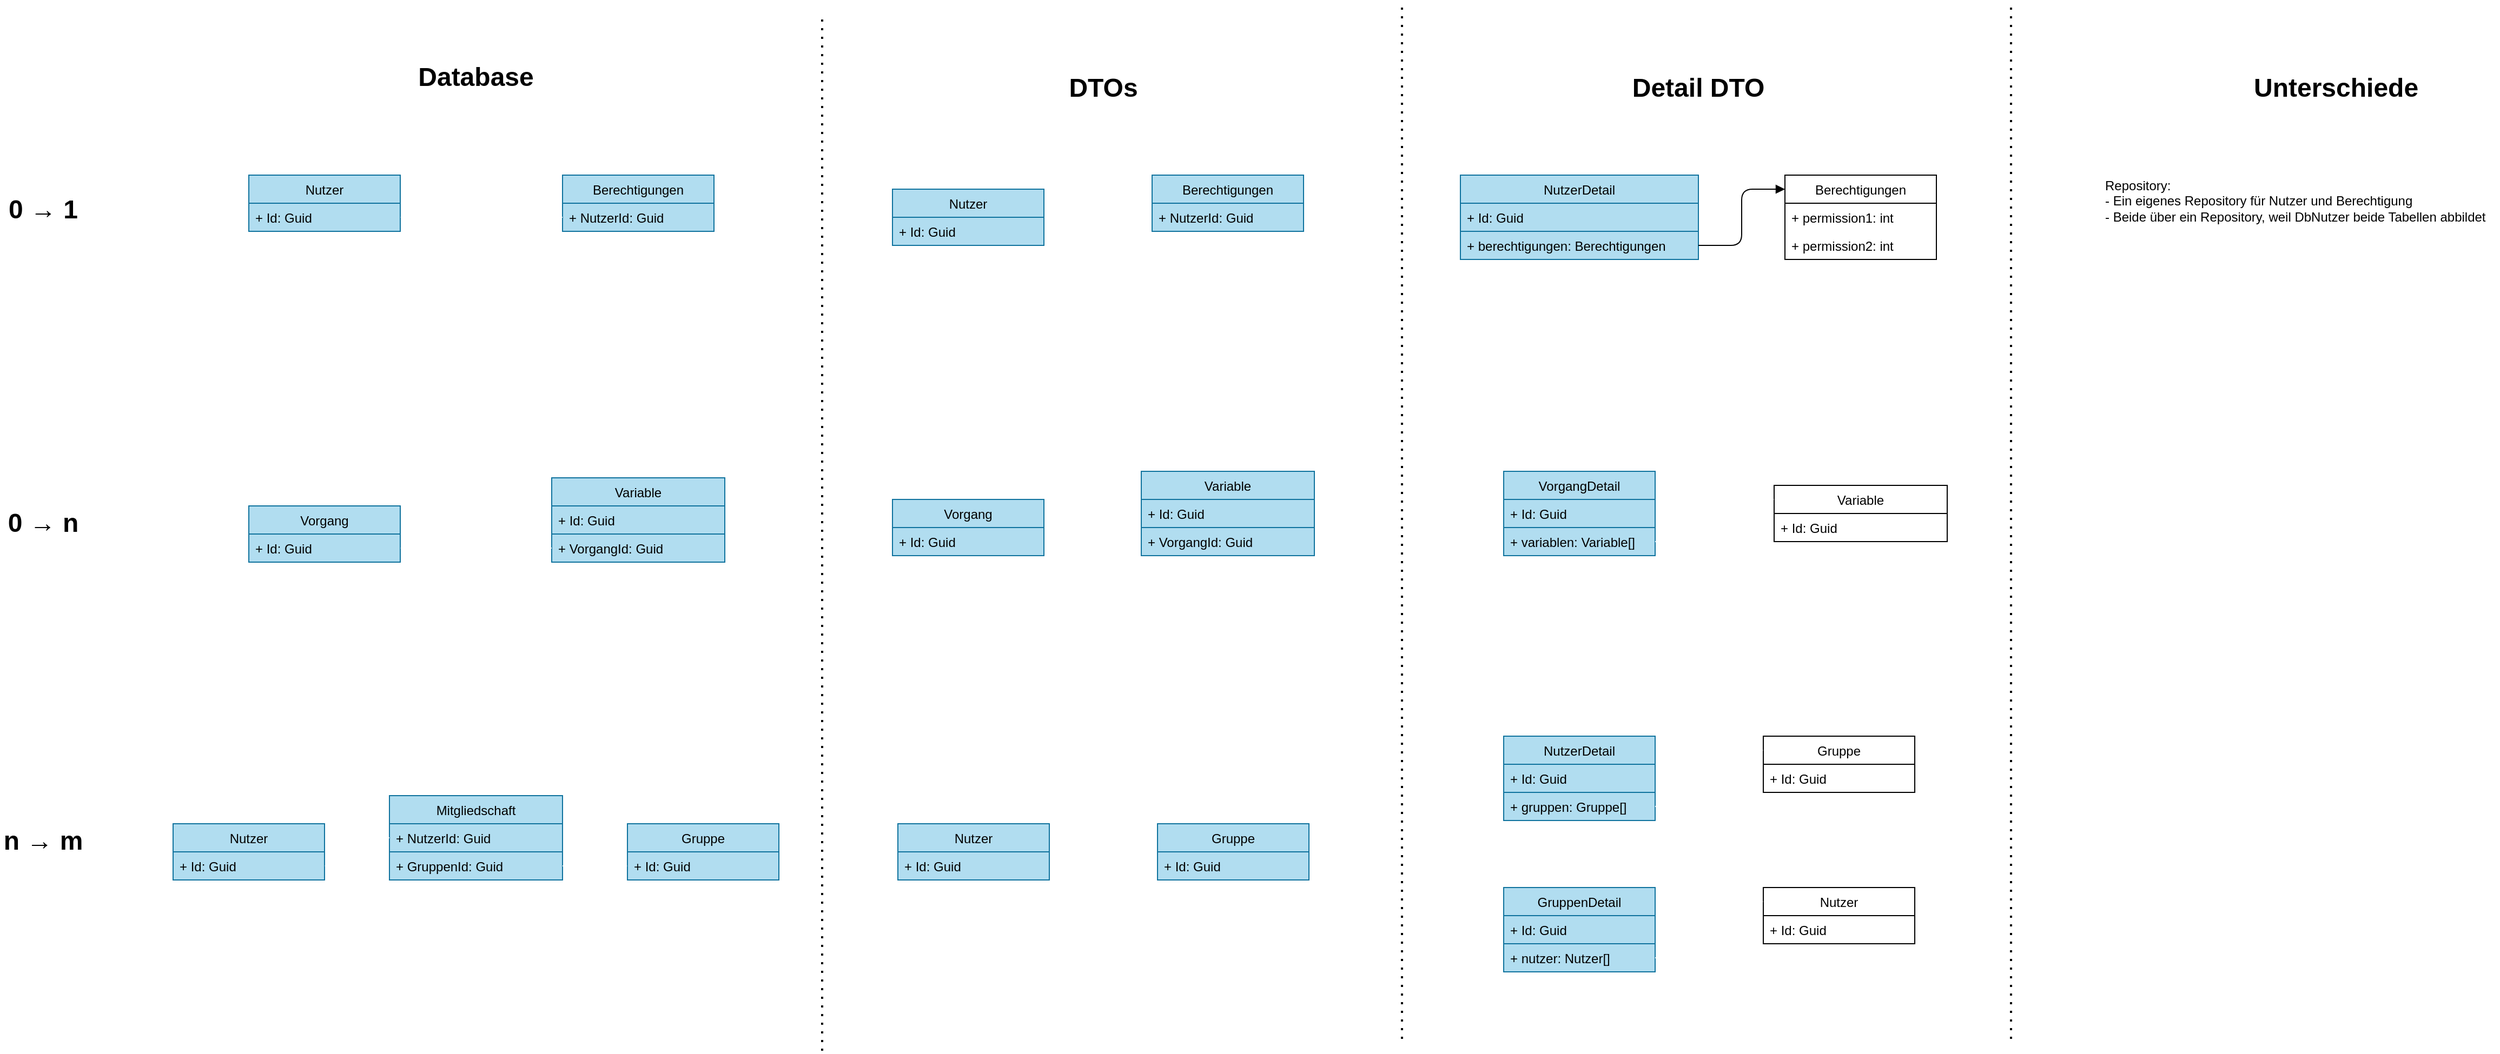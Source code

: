 <mxfile version="13.10.0" type="embed">
    <diagram id="AKEHleXFuWLzUM1fttNV" name="Page-1">
        <mxGraphModel dx="3148" dy="1580" grid="0" gridSize="10" guides="1" tooltips="1" connect="1" arrows="1" fold="1" page="0" pageScale="1" pageWidth="827" pageHeight="1169" math="0" shadow="0">
            <root>
                <mxCell id="0"/>
                <mxCell id="1" parent="0"/>
                <mxCell id="2" value="Nutzer" style="swimlane;fontStyle=0;childLayout=stackLayout;horizontal=1;startSize=26;fillColor=#b1ddf0;horizontalStack=0;resizeParent=1;resizeParentMax=0;resizeLast=0;collapsible=1;marginBottom=0;strokeColor=#10739e;fontColor=#000000;" parent="1" vertex="1">
                    <mxGeometry x="40" y="180" width="140" height="52" as="geometry"/>
                </mxCell>
                <mxCell id="3" value="+ Id: Guid" style="text;strokeColor=#10739e;fillColor=#b1ddf0;align=left;verticalAlign=top;spacingLeft=4;spacingRight=4;overflow=hidden;rotatable=0;points=[[0,0.5],[1,0.5]];portConstraint=eastwest;fontColor=#000000;" parent="2" vertex="1">
                    <mxGeometry y="26" width="140" height="26" as="geometry"/>
                </mxCell>
                <mxCell id="6" value="Berechtigungen" style="swimlane;fontStyle=0;childLayout=stackLayout;horizontal=1;startSize=26;fillColor=#b1ddf0;horizontalStack=0;resizeParent=1;resizeParentMax=0;resizeLast=0;collapsible=1;marginBottom=0;strokeColor=#10739e;fontColor=#000000;" parent="1" vertex="1">
                    <mxGeometry x="330" y="180" width="140" height="52" as="geometry"/>
                </mxCell>
                <mxCell id="80" value="+ NutzerId: Guid" style="text;strokeColor=#10739e;fillColor=#b1ddf0;align=left;verticalAlign=top;spacingLeft=4;spacingRight=4;overflow=hidden;rotatable=0;points=[[0,0.5],[1,0.5]];portConstraint=eastwest;fontColor=#000000;" parent="6" vertex="1">
                    <mxGeometry y="26" width="140" height="26" as="geometry"/>
                </mxCell>
                <mxCell id="11" value="" style="endArrow=block;endFill=1;html=1;edgeStyle=orthogonalEdgeStyle;align=left;verticalAlign=top;exitX=0;exitY=0.5;exitDx=0;exitDy=0;fillColor=#b1ddf0;fontColor=#000000;strokeColor=#ffffff;" parent="1" source="80" target="3" edge="1">
                    <mxGeometry x="-0.571" y="-21" relative="1" as="geometry">
                        <mxPoint x="180" y="235" as="sourcePoint"/>
                        <mxPoint x="320" y="209" as="targetPoint"/>
                        <Array as="points">
                            <mxPoint x="270" y="219"/>
                            <mxPoint x="270" y="219"/>
                        </Array>
                        <mxPoint as="offset"/>
                    </mxGeometry>
                </mxCell>
                <mxCell id="13" value="0 → 1" style="text;align=center;fontStyle=1;verticalAlign=middle;spacingLeft=3;spacingRight=3;rotatable=0;points=[[0,0.5],[1,0.5]];portConstraint=eastwest;fontSize=24;" parent="1" vertex="1">
                    <mxGeometry x="-190" y="196" width="80" height="26" as="geometry"/>
                </mxCell>
                <mxCell id="31" value="Database" style="text;align=center;fontStyle=1;verticalAlign=middle;spacingLeft=3;spacingRight=3;strokeColor=none;rotatable=0;points=[[0,0.5],[1,0.5]];portConstraint=eastwest;fontSize=24;" parent="1" vertex="1">
                    <mxGeometry x="168.46" y="60" width="163.08" height="53" as="geometry"/>
                </mxCell>
                <mxCell id="32" value="DTOs" style="text;align=center;fontStyle=1;verticalAlign=middle;spacingLeft=3;spacingRight=3;strokeColor=none;rotatable=0;points=[[0,0.5],[1,0.5]];portConstraint=eastwest;fontSize=24;" parent="1" vertex="1">
                    <mxGeometry x="748.46" y="70" width="163.08" height="53" as="geometry"/>
                </mxCell>
                <mxCell id="36" value="Nutzer" style="swimlane;fontStyle=0;childLayout=stackLayout;horizontal=1;startSize=26;fillColor=#b1ddf0;horizontalStack=0;resizeParent=1;resizeParentMax=0;resizeLast=0;collapsible=1;marginBottom=0;strokeColor=#10739e;fontColor=#000000;" parent="1" vertex="1">
                    <mxGeometry x="635" y="193" width="140" height="52" as="geometry"/>
                </mxCell>
                <mxCell id="37" value="+ Id: Guid" style="text;strokeColor=#10739e;fillColor=#b1ddf0;align=left;verticalAlign=top;spacingLeft=4;spacingRight=4;overflow=hidden;rotatable=0;points=[[0,0.5],[1,0.5]];portConstraint=eastwest;fontColor=#000000;" parent="36" vertex="1">
                    <mxGeometry y="26" width="140" height="26" as="geometry"/>
                </mxCell>
                <mxCell id="38" value="Berechtigungen" style="swimlane;fontStyle=0;childLayout=stackLayout;horizontal=1;startSize=26;fillColor=#b1ddf0;horizontalStack=0;resizeParent=1;resizeParentMax=0;resizeLast=0;collapsible=1;marginBottom=0;strokeColor=#10739e;fontColor=#000000;" parent="1" vertex="1">
                    <mxGeometry x="875" y="180" width="140" height="52" as="geometry"/>
                </mxCell>
                <mxCell id="78" value="+ NutzerId: Guid" style="text;strokeColor=#10739e;fillColor=#b1ddf0;align=left;verticalAlign=top;spacingLeft=4;spacingRight=4;overflow=hidden;rotatable=0;points=[[0,0.5],[1,0.5]];portConstraint=eastwest;fontColor=#000000;" parent="38" vertex="1">
                    <mxGeometry y="26" width="140" height="26" as="geometry"/>
                </mxCell>
                <mxCell id="44" value="Detail DTO" style="text;align=center;fontStyle=1;verticalAlign=middle;spacingLeft=3;spacingRight=3;strokeColor=none;rotatable=0;points=[[0,0.5],[1,0.5]];portConstraint=eastwest;fontSize=24;" parent="1" vertex="1">
                    <mxGeometry x="1298.46" y="70" width="163.08" height="53" as="geometry"/>
                </mxCell>
                <mxCell id="45" value="NutzerDetail" style="swimlane;fontStyle=0;childLayout=stackLayout;horizontal=1;startSize=26;fillColor=#b1ddf0;horizontalStack=0;resizeParent=1;resizeParentMax=0;resizeLast=0;collapsible=1;marginBottom=0;strokeColor=#10739e;fontColor=#000000;" parent="1" vertex="1">
                    <mxGeometry x="1160" y="180" width="220" height="78" as="geometry"/>
                </mxCell>
                <mxCell id="46" value="+ Id: Guid" style="text;strokeColor=#10739e;fillColor=#b1ddf0;align=left;verticalAlign=top;spacingLeft=4;spacingRight=4;overflow=hidden;rotatable=0;points=[[0,0.5],[1,0.5]];portConstraint=eastwest;fontColor=#000000;" parent="45" vertex="1">
                    <mxGeometry y="26" width="220" height="26" as="geometry"/>
                </mxCell>
                <mxCell id="53" value="+ berechtigungen: Berechtigungen" style="text;strokeColor=#10739e;fillColor=#b1ddf0;align=left;verticalAlign=top;spacingLeft=4;spacingRight=4;overflow=hidden;rotatable=0;points=[[0,0.5],[1,0.5]];portConstraint=eastwest;fontSize=12;fontColor=#000000;" parent="45" vertex="1">
                    <mxGeometry y="52" width="220" height="26" as="geometry"/>
                </mxCell>
                <mxCell id="47" value="Berechtigungen" style="swimlane;fontStyle=0;childLayout=stackLayout;horizontal=1;startSize=26;fillColor=none;horizontalStack=0;resizeParent=1;resizeParentMax=0;resizeLast=0;collapsible=1;marginBottom=0;" parent="1" vertex="1">
                    <mxGeometry x="1460" y="180" width="140" height="78" as="geometry"/>
                </mxCell>
                <mxCell id="49" value="+ permission1: int&#10;" style="text;fillColor=none;align=left;verticalAlign=top;spacingLeft=4;spacingRight=4;overflow=hidden;rotatable=0;points=[[0,0.5],[1,0.5]];portConstraint=eastwest;" parent="47" vertex="1">
                    <mxGeometry y="26" width="140" height="26" as="geometry"/>
                </mxCell>
                <mxCell id="50" value="+ permission2: int" style="text;fillColor=none;align=left;verticalAlign=top;spacingLeft=4;spacingRight=4;overflow=hidden;rotatable=0;points=[[0,0.5],[1,0.5]];portConstraint=eastwest;" parent="47" vertex="1">
                    <mxGeometry y="52" width="140" height="26" as="geometry"/>
                </mxCell>
                <mxCell id="51" value="" style="endArrow=block;endFill=1;html=1;edgeStyle=orthogonalEdgeStyle;align=left;verticalAlign=top;exitX=1;exitY=0.5;exitDx=0;exitDy=0;" parent="1" source="53" edge="1">
                    <mxGeometry x="-0.571" y="-21" relative="1" as="geometry">
                        <mxPoint x="1310" y="209" as="sourcePoint"/>
                        <mxPoint x="1460" y="193" as="targetPoint"/>
                        <mxPoint as="offset"/>
                        <Array as="points">
                            <mxPoint x="1420" y="245"/>
                            <mxPoint x="1420" y="193"/>
                        </Array>
                    </mxGeometry>
                </mxCell>
                <mxCell id="54" value="Variable" style="swimlane;fontStyle=0;childLayout=stackLayout;horizontal=1;startSize=26;fillColor=#b1ddf0;horizontalStack=0;resizeParent=1;resizeParentMax=0;resizeLast=0;collapsible=1;marginBottom=0;strokeColor=#10739e;fontColor=#000000;" parent="1" vertex="1">
                    <mxGeometry x="320" y="460" width="160" height="78" as="geometry"/>
                </mxCell>
                <mxCell id="55" value="+ Id: Guid" style="text;strokeColor=#10739e;fillColor=#b1ddf0;align=left;verticalAlign=top;spacingLeft=4;spacingRight=4;overflow=hidden;rotatable=0;points=[[0,0.5],[1,0.5]];portConstraint=eastwest;fontColor=#000000;" parent="54" vertex="1">
                    <mxGeometry y="26" width="160" height="26" as="geometry"/>
                </mxCell>
                <mxCell id="62" value="+ VorgangId: Guid" style="text;strokeColor=#10739e;fillColor=#b1ddf0;align=left;verticalAlign=top;spacingLeft=4;spacingRight=4;overflow=hidden;rotatable=0;points=[[0,0.5],[1,0.5]];portConstraint=eastwest;fontSize=12;fontColor=#000000;" parent="54" vertex="1">
                    <mxGeometry y="52" width="160" height="26" as="geometry"/>
                </mxCell>
                <mxCell id="56" value="Vorgang" style="swimlane;fontStyle=0;childLayout=stackLayout;horizontal=1;startSize=26;fillColor=#b1ddf0;horizontalStack=0;resizeParent=1;resizeParentMax=0;resizeLast=0;collapsible=1;marginBottom=0;strokeColor=#10739e;fontColor=#000000;" parent="1" vertex="1">
                    <mxGeometry x="40" y="486" width="140" height="52" as="geometry"/>
                </mxCell>
                <mxCell id="57" value="+ Id: Guid" style="text;strokeColor=#10739e;fillColor=#b1ddf0;align=left;verticalAlign=top;spacingLeft=4;spacingRight=4;overflow=hidden;rotatable=0;points=[[0,0.5],[1,0.5]];portConstraint=eastwest;fontColor=#000000;" parent="56" vertex="1">
                    <mxGeometry y="26" width="140" height="26" as="geometry"/>
                </mxCell>
                <mxCell id="60" value="" style="endArrow=block;endFill=1;html=1;edgeStyle=orthogonalEdgeStyle;align=left;verticalAlign=top;fillColor=#b1ddf0;fontColor=#000000;strokeColor=#ffffff;entryX=1;entryY=0.5;entryDx=0;entryDy=0;exitX=0;exitY=0.5;exitDx=0;exitDy=0;" parent="1" source="62" target="57" edge="1">
                    <mxGeometry x="-0.571" y="-21" relative="1" as="geometry">
                        <mxPoint x="220" y="550" as="sourcePoint"/>
                        <mxPoint x="320" y="499" as="targetPoint"/>
                        <mxPoint as="offset"/>
                    </mxGeometry>
                </mxCell>
                <mxCell id="76" value="0 → n" style="text;align=center;fontStyle=1;verticalAlign=middle;spacingLeft=3;spacingRight=3;rotatable=0;points=[[0,0.5],[1,0.5]];portConstraint=eastwest;fontSize=24;" parent="1" vertex="1">
                    <mxGeometry x="-190" y="486" width="80" height="26" as="geometry"/>
                </mxCell>
                <mxCell id="77" value="n → m" style="text;align=center;fontStyle=1;verticalAlign=middle;spacingLeft=3;spacingRight=3;rotatable=0;points=[[0,0.5],[1,0.5]];portConstraint=eastwest;fontSize=24;" parent="1" vertex="1">
                    <mxGeometry x="-190" y="780" width="80" height="26" as="geometry"/>
                </mxCell>
                <mxCell id="81" value="Variable" style="swimlane;fontStyle=0;childLayout=stackLayout;horizontal=1;startSize=26;fillColor=#b1ddf0;horizontalStack=0;resizeParent=1;resizeParentMax=0;resizeLast=0;collapsible=1;marginBottom=0;strokeColor=#10739e;fontColor=#000000;" parent="1" vertex="1">
                    <mxGeometry x="865" y="454" width="160" height="78" as="geometry"/>
                </mxCell>
                <mxCell id="82" value="+ Id: Guid" style="text;strokeColor=#10739e;fillColor=#b1ddf0;align=left;verticalAlign=top;spacingLeft=4;spacingRight=4;overflow=hidden;rotatable=0;points=[[0,0.5],[1,0.5]];portConstraint=eastwest;fontColor=#000000;" parent="81" vertex="1">
                    <mxGeometry y="26" width="160" height="26" as="geometry"/>
                </mxCell>
                <mxCell id="83" value="+ VorgangId: Guid" style="text;strokeColor=#10739e;fillColor=#b1ddf0;align=left;verticalAlign=top;spacingLeft=4;spacingRight=4;overflow=hidden;rotatable=0;points=[[0,0.5],[1,0.5]];portConstraint=eastwest;fontSize=12;fontColor=#000000;" parent="81" vertex="1">
                    <mxGeometry y="52" width="160" height="26" as="geometry"/>
                </mxCell>
                <mxCell id="84" value="Vorgang" style="swimlane;fontStyle=0;childLayout=stackLayout;horizontal=1;startSize=26;fillColor=#b1ddf0;horizontalStack=0;resizeParent=1;resizeParentMax=0;resizeLast=0;collapsible=1;marginBottom=0;strokeColor=#10739e;fontColor=#000000;" parent="1" vertex="1">
                    <mxGeometry x="635" y="480" width="140" height="52" as="geometry"/>
                </mxCell>
                <mxCell id="85" value="+ Id: Guid" style="text;strokeColor=#10739e;fillColor=#b1ddf0;align=left;verticalAlign=top;spacingLeft=4;spacingRight=4;overflow=hidden;rotatable=0;points=[[0,0.5],[1,0.5]];portConstraint=eastwest;fontColor=#000000;" parent="84" vertex="1">
                    <mxGeometry y="26" width="140" height="26" as="geometry"/>
                </mxCell>
                <mxCell id="87" value="Variable" style="swimlane;fontStyle=0;childLayout=stackLayout;horizontal=1;startSize=26;horizontalStack=0;resizeParent=1;resizeParentMax=0;resizeLast=0;collapsible=1;marginBottom=0;" parent="1" vertex="1">
                    <mxGeometry x="1450" y="467" width="160" height="52" as="geometry"/>
                </mxCell>
                <mxCell id="88" value="+ Id: Guid" style="text;align=left;verticalAlign=top;spacingLeft=4;spacingRight=4;overflow=hidden;rotatable=0;points=[[0,0.5],[1,0.5]];portConstraint=eastwest;" parent="87" vertex="1">
                    <mxGeometry y="26" width="160" height="26" as="geometry"/>
                </mxCell>
                <mxCell id="90" value="VorgangDetail" style="swimlane;fontStyle=0;childLayout=stackLayout;horizontal=1;startSize=26;fillColor=#b1ddf0;horizontalStack=0;resizeParent=1;resizeParentMax=0;resizeLast=0;collapsible=1;marginBottom=0;strokeColor=#10739e;fontColor=#000000;" parent="1" vertex="1">
                    <mxGeometry x="1200" y="454" width="140" height="78" as="geometry"/>
                </mxCell>
                <mxCell id="91" value="+ Id: Guid" style="text;strokeColor=#10739e;fillColor=#b1ddf0;align=left;verticalAlign=top;spacingLeft=4;spacingRight=4;overflow=hidden;rotatable=0;points=[[0,0.5],[1,0.5]];portConstraint=eastwest;fontColor=#000000;" parent="90" vertex="1">
                    <mxGeometry y="26" width="140" height="26" as="geometry"/>
                </mxCell>
                <mxCell id="93" value="+ variablen: Variable[]" style="text;strokeColor=#10739e;fillColor=#b1ddf0;align=left;verticalAlign=top;spacingLeft=4;spacingRight=4;overflow=hidden;rotatable=0;points=[[0,0.5],[1,0.5]];portConstraint=eastwest;fontSize=12;fontColor=#000000;" parent="90" vertex="1">
                    <mxGeometry y="52" width="140" height="26" as="geometry"/>
                </mxCell>
                <mxCell id="92" value="" style="endArrow=block;endFill=1;html=1;edgeStyle=orthogonalEdgeStyle;align=left;verticalAlign=top;fillColor=#b1ddf0;fontColor=#000000;strokeColor=#ffffff;entryX=0;entryY=0.25;entryDx=0;entryDy=0;exitX=1;exitY=0.5;exitDx=0;exitDy=0;" parent="1" source="93" target="87" edge="1">
                    <mxGeometry x="-0.571" y="-21" relative="1" as="geometry">
                        <mxPoint x="1450" y="585.0" as="sourcePoint"/>
                        <mxPoint x="1310" y="585.0" as="targetPoint"/>
                        <mxPoint as="offset"/>
                    </mxGeometry>
                </mxCell>
                <mxCell id="94" value="Mitgliedschaft" style="swimlane;fontStyle=0;childLayout=stackLayout;horizontal=1;startSize=26;fillColor=#b1ddf0;horizontalStack=0;resizeParent=1;resizeParentMax=0;resizeLast=0;collapsible=1;marginBottom=0;strokeColor=#10739e;fontColor=#000000;" parent="1" vertex="1">
                    <mxGeometry x="170" y="754" width="160" height="78" as="geometry"/>
                </mxCell>
                <mxCell id="95" value="+ NutzerId: Guid" style="text;strokeColor=#10739e;fillColor=#b1ddf0;align=left;verticalAlign=top;spacingLeft=4;spacingRight=4;overflow=hidden;rotatable=0;points=[[0,0.5],[1,0.5]];portConstraint=eastwest;fontColor=#000000;" parent="94" vertex="1">
                    <mxGeometry y="26" width="160" height="26" as="geometry"/>
                </mxCell>
                <mxCell id="96" value="+ GruppenId: Guid" style="text;strokeColor=#10739e;fillColor=#b1ddf0;align=left;verticalAlign=top;spacingLeft=4;spacingRight=4;overflow=hidden;rotatable=0;points=[[0,0.5],[1,0.5]];portConstraint=eastwest;fontSize=12;fontColor=#000000;" parent="94" vertex="1">
                    <mxGeometry y="52" width="160" height="26" as="geometry"/>
                </mxCell>
                <mxCell id="97" value="Nutzer" style="swimlane;fontStyle=0;childLayout=stackLayout;horizontal=1;startSize=26;fillColor=#b1ddf0;horizontalStack=0;resizeParent=1;resizeParentMax=0;resizeLast=0;collapsible=1;marginBottom=0;strokeColor=#10739e;fontColor=#000000;" parent="1" vertex="1">
                    <mxGeometry x="-30" y="780" width="140" height="52" as="geometry"/>
                </mxCell>
                <mxCell id="98" value="+ Id: Guid" style="text;strokeColor=#10739e;fillColor=#b1ddf0;align=left;verticalAlign=top;spacingLeft=4;spacingRight=4;overflow=hidden;rotatable=0;points=[[0,0.5],[1,0.5]];portConstraint=eastwest;fontColor=#000000;" parent="97" vertex="1">
                    <mxGeometry y="26" width="140" height="26" as="geometry"/>
                </mxCell>
                <mxCell id="99" value="" style="endArrow=block;endFill=1;html=1;edgeStyle=orthogonalEdgeStyle;align=left;verticalAlign=top;fillColor=#b1ddf0;fontColor=#000000;strokeColor=#ffffff;entryX=1;entryY=0.5;entryDx=0;entryDy=0;exitX=0;exitY=0.5;exitDx=0;exitDy=0;" parent="1" source="95" target="98" edge="1">
                    <mxGeometry x="-0.571" y="-21" relative="1" as="geometry">
                        <mxPoint x="150" y="844" as="sourcePoint"/>
                        <mxPoint x="250" y="793" as="targetPoint"/>
                        <mxPoint as="offset"/>
                    </mxGeometry>
                </mxCell>
                <mxCell id="100" value="Gruppe" style="swimlane;fontStyle=0;childLayout=stackLayout;horizontal=1;startSize=26;fillColor=#b1ddf0;horizontalStack=0;resizeParent=1;resizeParentMax=0;resizeLast=0;collapsible=1;marginBottom=0;strokeColor=#10739e;fontColor=#000000;" parent="1" vertex="1">
                    <mxGeometry x="390" y="780" width="140" height="52" as="geometry"/>
                </mxCell>
                <mxCell id="101" value="+ Id: Guid" style="text;strokeColor=#10739e;fillColor=#b1ddf0;align=left;verticalAlign=top;spacingLeft=4;spacingRight=4;overflow=hidden;rotatable=0;points=[[0,0.5],[1,0.5]];portConstraint=eastwest;fontColor=#000000;" parent="100" vertex="1">
                    <mxGeometry y="26" width="140" height="26" as="geometry"/>
                </mxCell>
                <mxCell id="102" value="" style="endArrow=block;endFill=1;html=1;edgeStyle=orthogonalEdgeStyle;align=left;verticalAlign=top;fillColor=#b1ddf0;fontColor=#000000;strokeColor=#ffffff;entryX=0;entryY=0.5;entryDx=0;entryDy=0;exitX=1;exitY=0.5;exitDx=0;exitDy=0;" parent="1" source="96" target="101" edge="1">
                    <mxGeometry x="-0.571" y="-21" relative="1" as="geometry">
                        <mxPoint x="180.0" y="803" as="sourcePoint"/>
                        <mxPoint x="120.0" y="829" as="targetPoint"/>
                        <mxPoint as="offset"/>
                    </mxGeometry>
                </mxCell>
                <mxCell id="106" value="Nutzer" style="swimlane;fontStyle=0;childLayout=stackLayout;horizontal=1;startSize=26;fillColor=#b1ddf0;horizontalStack=0;resizeParent=1;resizeParentMax=0;resizeLast=0;collapsible=1;marginBottom=0;strokeColor=#10739e;fontColor=#000000;" parent="1" vertex="1">
                    <mxGeometry x="640" y="780" width="140" height="52" as="geometry"/>
                </mxCell>
                <mxCell id="107" value="+ Id: Guid" style="text;strokeColor=#10739e;fillColor=#b1ddf0;align=left;verticalAlign=top;spacingLeft=4;spacingRight=4;overflow=hidden;rotatable=0;points=[[0,0.5],[1,0.5]];portConstraint=eastwest;fontColor=#000000;" parent="106" vertex="1">
                    <mxGeometry y="26" width="140" height="26" as="geometry"/>
                </mxCell>
                <mxCell id="109" value="Gruppe" style="swimlane;fontStyle=0;childLayout=stackLayout;horizontal=1;startSize=26;fillColor=#b1ddf0;horizontalStack=0;resizeParent=1;resizeParentMax=0;resizeLast=0;collapsible=1;marginBottom=0;strokeColor=#10739e;fontColor=#000000;" parent="1" vertex="1">
                    <mxGeometry x="880" y="780" width="140" height="52" as="geometry"/>
                </mxCell>
                <mxCell id="110" value="+ Id: Guid" style="text;strokeColor=#10739e;fillColor=#b1ddf0;align=left;verticalAlign=top;spacingLeft=4;spacingRight=4;overflow=hidden;rotatable=0;points=[[0,0.5],[1,0.5]];portConstraint=eastwest;fontColor=#000000;" parent="109" vertex="1">
                    <mxGeometry y="26" width="140" height="26" as="geometry"/>
                </mxCell>
                <mxCell id="113" value="" style="endArrow=none;dashed=1;html=1;dashPattern=1 3;strokeWidth=2;fontSize=24;fontColor=#000000;" parent="1" edge="1">
                    <mxGeometry width="50" height="50" relative="1" as="geometry">
                        <mxPoint x="570" y="990" as="sourcePoint"/>
                        <mxPoint x="570" y="30" as="targetPoint"/>
                    </mxGeometry>
                </mxCell>
                <mxCell id="114" value="" style="endArrow=none;dashed=1;html=1;dashPattern=1 3;strokeWidth=2;fontSize=24;fontColor=#000000;" parent="1" edge="1">
                    <mxGeometry width="50" height="50" relative="1" as="geometry">
                        <mxPoint x="1106" y="979" as="sourcePoint"/>
                        <mxPoint x="1106" y="19" as="targetPoint"/>
                    </mxGeometry>
                </mxCell>
                <mxCell id="118" value="NutzerDetail" style="swimlane;fontStyle=0;childLayout=stackLayout;horizontal=1;startSize=26;fillColor=#b1ddf0;horizontalStack=0;resizeParent=1;resizeParentMax=0;resizeLast=0;collapsible=1;marginBottom=0;strokeColor=#10739e;fontColor=#000000;" parent="1" vertex="1">
                    <mxGeometry x="1200" y="699" width="140" height="78" as="geometry"/>
                </mxCell>
                <mxCell id="119" value="+ Id: Guid" style="text;strokeColor=#10739e;fillColor=#b1ddf0;align=left;verticalAlign=top;spacingLeft=4;spacingRight=4;overflow=hidden;rotatable=0;points=[[0,0.5],[1,0.5]];portConstraint=eastwest;fontColor=#000000;" parent="118" vertex="1">
                    <mxGeometry y="26" width="140" height="26" as="geometry"/>
                </mxCell>
                <mxCell id="122" value="+ gruppen: Gruppe[]" style="text;strokeColor=#10739e;fillColor=#b1ddf0;align=left;verticalAlign=top;spacingLeft=4;spacingRight=4;overflow=hidden;rotatable=0;points=[[0,0.5],[1,0.5]];portConstraint=eastwest;fontColor=#000000;" parent="118" vertex="1">
                    <mxGeometry y="52" width="140" height="26" as="geometry"/>
                </mxCell>
                <mxCell id="120" value="Gruppe" style="swimlane;fontStyle=0;childLayout=stackLayout;horizontal=1;startSize=26;horizontalStack=0;resizeParent=1;resizeParentMax=0;resizeLast=0;collapsible=1;marginBottom=0;" parent="1" vertex="1">
                    <mxGeometry x="1440" y="699" width="140" height="52" as="geometry"/>
                </mxCell>
                <mxCell id="121" value="+ Id: Guid" style="text;align=left;verticalAlign=top;spacingLeft=4;spacingRight=4;overflow=hidden;rotatable=0;points=[[0,0.5],[1,0.5]];portConstraint=eastwest;" parent="120" vertex="1">
                    <mxGeometry y="26" width="140" height="26" as="geometry"/>
                </mxCell>
                <mxCell id="123" value="" style="endArrow=block;endFill=1;html=1;edgeStyle=orthogonalEdgeStyle;align=left;verticalAlign=top;fillColor=#b1ddf0;fontColor=#000000;strokeColor=#ffffff;entryX=0;entryY=0.25;entryDx=0;entryDy=0;exitX=1;exitY=0.5;exitDx=0;exitDy=0;" parent="1" source="122" target="120" edge="1">
                    <mxGeometry x="-0.571" y="-21" relative="1" as="geometry">
                        <mxPoint x="1350" y="529" as="sourcePoint"/>
                        <mxPoint x="1460" y="490" as="targetPoint"/>
                        <mxPoint as="offset"/>
                    </mxGeometry>
                </mxCell>
                <mxCell id="124" value="GruppenDetail" style="swimlane;fontStyle=0;childLayout=stackLayout;horizontal=1;startSize=26;fillColor=#b1ddf0;horizontalStack=0;resizeParent=1;resizeParentMax=0;resizeLast=0;collapsible=1;marginBottom=0;strokeColor=#10739e;fontColor=#000000;" parent="1" vertex="1">
                    <mxGeometry x="1200" y="839" width="140" height="78" as="geometry"/>
                </mxCell>
                <mxCell id="125" value="+ Id: Guid" style="text;strokeColor=#10739e;fillColor=#b1ddf0;align=left;verticalAlign=top;spacingLeft=4;spacingRight=4;overflow=hidden;rotatable=0;points=[[0,0.5],[1,0.5]];portConstraint=eastwest;fontColor=#000000;" parent="124" vertex="1">
                    <mxGeometry y="26" width="140" height="26" as="geometry"/>
                </mxCell>
                <mxCell id="126" value="+ nutzer: Nutzer[]" style="text;strokeColor=#10739e;fillColor=#b1ddf0;align=left;verticalAlign=top;spacingLeft=4;spacingRight=4;overflow=hidden;rotatable=0;points=[[0,0.5],[1,0.5]];portConstraint=eastwest;fontColor=#000000;" parent="124" vertex="1">
                    <mxGeometry y="52" width="140" height="26" as="geometry"/>
                </mxCell>
                <mxCell id="127" value="Nutzer" style="swimlane;fontStyle=0;childLayout=stackLayout;horizontal=1;startSize=26;horizontalStack=0;resizeParent=1;resizeParentMax=0;resizeLast=0;collapsible=1;marginBottom=0;" parent="1" vertex="1">
                    <mxGeometry x="1440" y="839" width="140" height="52" as="geometry"/>
                </mxCell>
                <mxCell id="128" value="+ Id: Guid" style="text;align=left;verticalAlign=top;spacingLeft=4;spacingRight=4;overflow=hidden;rotatable=0;points=[[0,0.5],[1,0.5]];portConstraint=eastwest;" parent="127" vertex="1">
                    <mxGeometry y="26" width="140" height="26" as="geometry"/>
                </mxCell>
                <mxCell id="129" value="" style="endArrow=block;endFill=1;html=1;edgeStyle=orthogonalEdgeStyle;align=left;verticalAlign=top;fillColor=#b1ddf0;fontColor=#000000;strokeColor=#ffffff;entryX=0;entryY=0.25;entryDx=0;entryDy=0;exitX=1;exitY=0.5;exitDx=0;exitDy=0;" parent="1" source="126" target="127" edge="1">
                    <mxGeometry x="-0.571" y="-21" relative="1" as="geometry">
                        <mxPoint x="1350" y="669" as="sourcePoint"/>
                        <mxPoint x="1460" y="630" as="targetPoint"/>
                        <mxPoint as="offset"/>
                    </mxGeometry>
                </mxCell>
                <mxCell id="130" value="" style="endArrow=none;dashed=1;html=1;dashPattern=1 3;strokeWidth=2;fontSize=24;fontColor=#000000;" edge="1" parent="1">
                    <mxGeometry width="50" height="50" relative="1" as="geometry">
                        <mxPoint x="1669.0" y="979" as="sourcePoint"/>
                        <mxPoint x="1669.0" y="19" as="targetPoint"/>
                    </mxGeometry>
                </mxCell>
                <mxCell id="131" value="Repository:&lt;br&gt;- Ein eigenes Repository für Nutzer und Berechtigung&lt;br&gt;- Beide über ein Repository, weil DbNutzer beide Tabellen abbildet" style="text;html=1;strokeColor=none;fillColor=none;align=left;verticalAlign=top;whiteSpace=wrap;rounded=0;" vertex="1" parent="1">
                    <mxGeometry x="1754" y="176" width="366" height="126" as="geometry"/>
                </mxCell>
                <mxCell id="132" value="Unterschiede" style="text;align=center;fontStyle=1;verticalAlign=middle;spacingLeft=3;spacingRight=3;strokeColor=none;rotatable=0;points=[[0,0.5],[1,0.5]];portConstraint=eastwest;fontSize=24;" vertex="1" parent="1">
                    <mxGeometry x="1888" y="70" width="163.08" height="53" as="geometry"/>
                </mxCell>
            </root>
        </mxGraphModel>
    </diagram>
</mxfile>